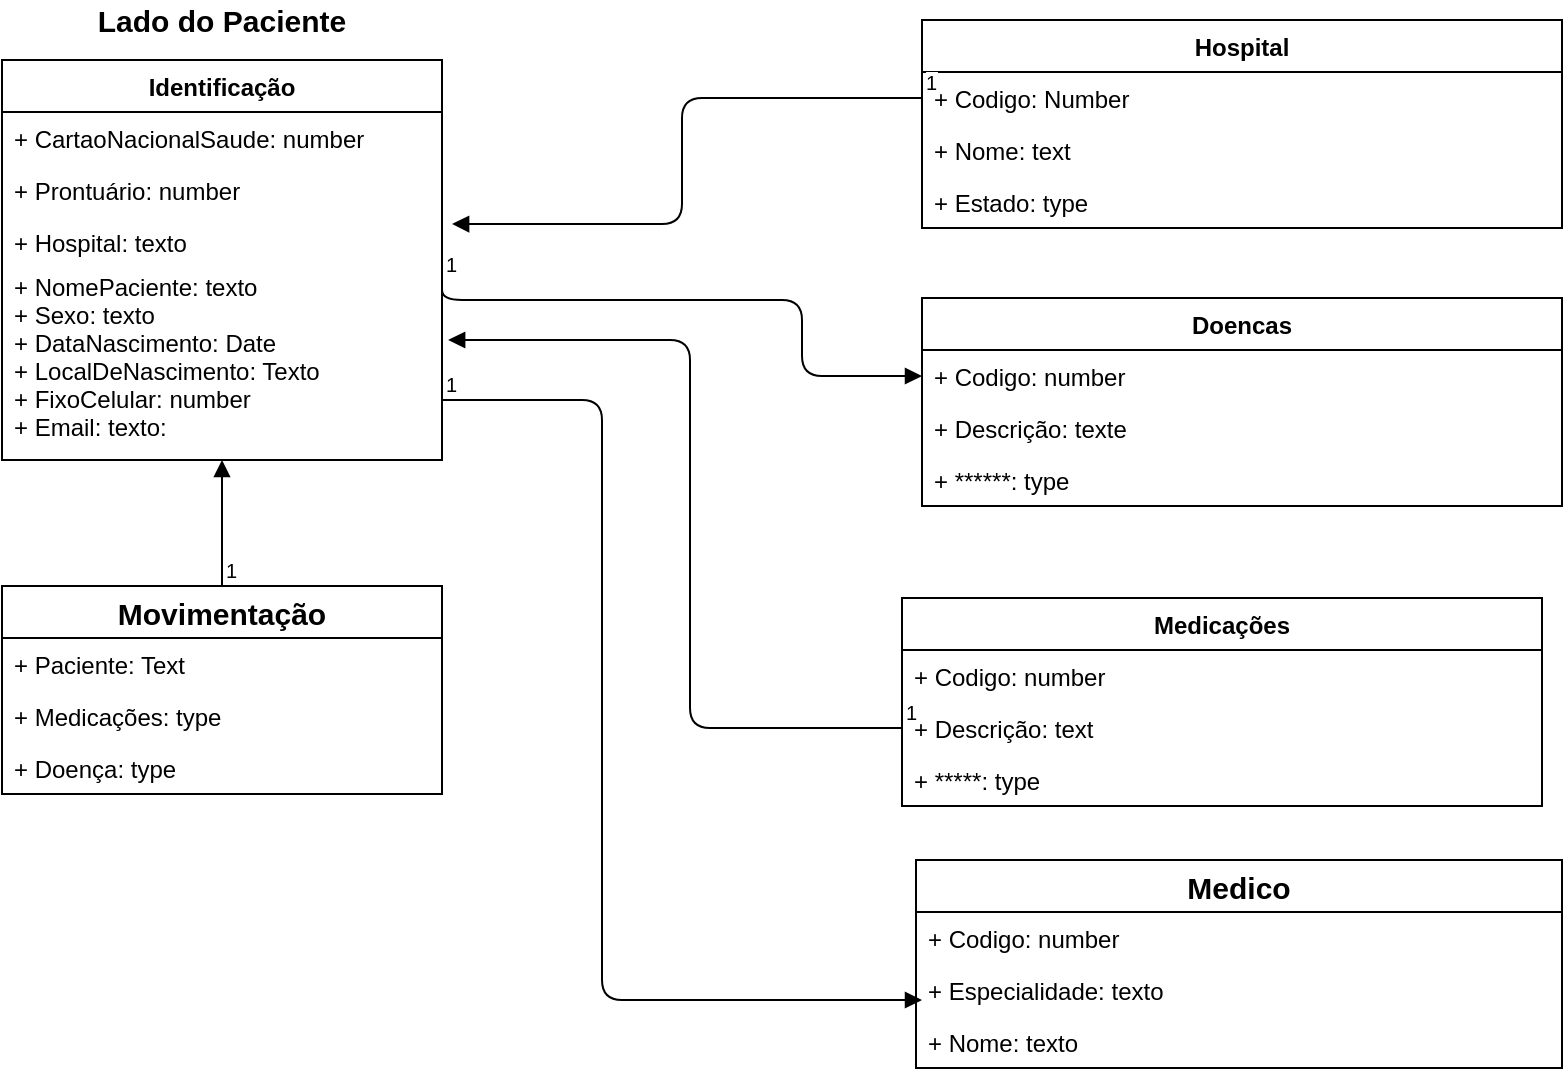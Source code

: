 <mxfile pages="1" version="11.2.3" type="github"><diagram id="y2B2J4YKwRYXzfxLjZQ5" name="Page-1"><mxGraphModel dx="868" dy="484" grid="1" gridSize="10" guides="1" tooltips="1" connect="1" arrows="1" fold="1" page="1" pageScale="1" pageWidth="827" pageHeight="1169" math="0" shadow="0"><root><mxCell id="0"/><mxCell id="1" parent="0"/><mxCell id="sqStQfroaWp81yyyR3iJ-1" value="Identificação" style="swimlane;fontStyle=1;childLayout=stackLayout;horizontal=1;startSize=26;fillColor=none;horizontalStack=0;resizeParent=1;resizeParentMax=0;resizeLast=0;collapsible=1;marginBottom=0;" parent="1" vertex="1"><mxGeometry x="40" y="40" width="220" height="200" as="geometry"/></mxCell><mxCell id="sqStQfroaWp81yyyR3iJ-2" value="+ CartaoNacionalSaude: number" style="text;strokeColor=none;fillColor=none;align=left;verticalAlign=top;spacingLeft=4;spacingRight=4;overflow=hidden;rotatable=0;points=[[0,0.5],[1,0.5]];portConstraint=eastwest;" parent="sqStQfroaWp81yyyR3iJ-1" vertex="1"><mxGeometry y="26" width="220" height="26" as="geometry"/></mxCell><mxCell id="sqStQfroaWp81yyyR3iJ-3" value="+ Prontuário: number" style="text;strokeColor=none;fillColor=none;align=left;verticalAlign=top;spacingLeft=4;spacingRight=4;overflow=hidden;rotatable=0;points=[[0,0.5],[1,0.5]];portConstraint=eastwest;" parent="sqStQfroaWp81yyyR3iJ-1" vertex="1"><mxGeometry y="52" width="220" height="26" as="geometry"/></mxCell><mxCell id="sqStQfroaWp81yyyR3iJ-4" value="+ Hospital: texto" style="text;strokeColor=none;fillColor=none;align=left;verticalAlign=top;spacingLeft=4;spacingRight=4;overflow=hidden;rotatable=0;points=[[0,0.5],[1,0.5]];portConstraint=eastwest;" parent="sqStQfroaWp81yyyR3iJ-1" vertex="1"><mxGeometry y="78" width="220" height="22" as="geometry"/></mxCell><mxCell id="sqStQfroaWp81yyyR3iJ-5" value="+ NomePaciente: texto&#10;+ Sexo: texto&#10;+ DataNascimento: Date&#10;+ LocalDeNascimento: Texto&#10;+ FixoCelular: number&#10;+ Email: texto:" style="text;strokeColor=none;fillColor=none;align=left;verticalAlign=top;spacingLeft=4;spacingRight=4;overflow=hidden;rotatable=0;points=[[0,0.5],[1,0.5]];portConstraint=eastwest;" parent="sqStQfroaWp81yyyR3iJ-1" vertex="1"><mxGeometry y="100" width="220" height="100" as="geometry"/></mxCell><mxCell id="sqStQfroaWp81yyyR3iJ-6" value="Hospital" style="swimlane;fontStyle=1;childLayout=stackLayout;horizontal=1;startSize=26;fillColor=none;horizontalStack=0;resizeParent=1;resizeParentMax=0;resizeLast=0;collapsible=1;marginBottom=0;" parent="1" vertex="1"><mxGeometry x="500" y="20" width="320" height="104" as="geometry"/></mxCell><mxCell id="sqStQfroaWp81yyyR3iJ-7" value="+ Codigo: Number" style="text;strokeColor=none;fillColor=none;align=left;verticalAlign=top;spacingLeft=4;spacingRight=4;overflow=hidden;rotatable=0;points=[[0,0.5],[1,0.5]];portConstraint=eastwest;" parent="sqStQfroaWp81yyyR3iJ-6" vertex="1"><mxGeometry y="26" width="320" height="26" as="geometry"/></mxCell><mxCell id="sqStQfroaWp81yyyR3iJ-8" value="+ Nome: text" style="text;strokeColor=none;fillColor=none;align=left;verticalAlign=top;spacingLeft=4;spacingRight=4;overflow=hidden;rotatable=0;points=[[0,0.5],[1,0.5]];portConstraint=eastwest;" parent="sqStQfroaWp81yyyR3iJ-6" vertex="1"><mxGeometry y="52" width="320" height="26" as="geometry"/></mxCell><mxCell id="sqStQfroaWp81yyyR3iJ-9" value="+ Estado: type" style="text;strokeColor=none;fillColor=none;align=left;verticalAlign=top;spacingLeft=4;spacingRight=4;overflow=hidden;rotatable=0;points=[[0,0.5],[1,0.5]];portConstraint=eastwest;" parent="sqStQfroaWp81yyyR3iJ-6" vertex="1"><mxGeometry y="78" width="320" height="26" as="geometry"/></mxCell><mxCell id="sqStQfroaWp81yyyR3iJ-10" value="Doencas" style="swimlane;fontStyle=1;childLayout=stackLayout;horizontal=1;startSize=26;fillColor=none;horizontalStack=0;resizeParent=1;resizeParentMax=0;resizeLast=0;collapsible=1;marginBottom=0;" parent="1" vertex="1"><mxGeometry x="500" y="159" width="320" height="104" as="geometry"/></mxCell><mxCell id="sqStQfroaWp81yyyR3iJ-11" value="+ Codigo: number" style="text;strokeColor=none;fillColor=none;align=left;verticalAlign=top;spacingLeft=4;spacingRight=4;overflow=hidden;rotatable=0;points=[[0,0.5],[1,0.5]];portConstraint=eastwest;" parent="sqStQfroaWp81yyyR3iJ-10" vertex="1"><mxGeometry y="26" width="320" height="26" as="geometry"/></mxCell><mxCell id="sqStQfroaWp81yyyR3iJ-12" value="+ Descrição: texte" style="text;strokeColor=none;fillColor=none;align=left;verticalAlign=top;spacingLeft=4;spacingRight=4;overflow=hidden;rotatable=0;points=[[0,0.5],[1,0.5]];portConstraint=eastwest;" parent="sqStQfroaWp81yyyR3iJ-10" vertex="1"><mxGeometry y="52" width="320" height="26" as="geometry"/></mxCell><mxCell id="sqStQfroaWp81yyyR3iJ-13" value="+ ******: type" style="text;strokeColor=none;fillColor=none;align=left;verticalAlign=top;spacingLeft=4;spacingRight=4;overflow=hidden;rotatable=0;points=[[0,0.5],[1,0.5]];portConstraint=eastwest;" parent="sqStQfroaWp81yyyR3iJ-10" vertex="1"><mxGeometry y="78" width="320" height="26" as="geometry"/></mxCell><mxCell id="sqStQfroaWp81yyyR3iJ-14" value="Medicações" style="swimlane;fontStyle=1;childLayout=stackLayout;horizontal=1;startSize=26;fillColor=none;horizontalStack=0;resizeParent=1;resizeParentMax=0;resizeLast=0;collapsible=1;marginBottom=0;" parent="1" vertex="1"><mxGeometry x="490" y="309" width="320" height="104" as="geometry"/></mxCell><mxCell id="sqStQfroaWp81yyyR3iJ-15" value="+ Codigo: number" style="text;strokeColor=none;fillColor=none;align=left;verticalAlign=top;spacingLeft=4;spacingRight=4;overflow=hidden;rotatable=0;points=[[0,0.5],[1,0.5]];portConstraint=eastwest;" parent="sqStQfroaWp81yyyR3iJ-14" vertex="1"><mxGeometry y="26" width="320" height="26" as="geometry"/></mxCell><mxCell id="sqStQfroaWp81yyyR3iJ-16" value="+ Descrição: text" style="text;strokeColor=none;fillColor=none;align=left;verticalAlign=top;spacingLeft=4;spacingRight=4;overflow=hidden;rotatable=0;points=[[0,0.5],[1,0.5]];portConstraint=eastwest;" parent="sqStQfroaWp81yyyR3iJ-14" vertex="1"><mxGeometry y="52" width="320" height="26" as="geometry"/></mxCell><mxCell id="sqStQfroaWp81yyyR3iJ-17" value="+ *****: type" style="text;strokeColor=none;fillColor=none;align=left;verticalAlign=top;spacingLeft=4;spacingRight=4;overflow=hidden;rotatable=0;points=[[0,0.5],[1,0.5]];portConstraint=eastwest;" parent="sqStQfroaWp81yyyR3iJ-14" vertex="1"><mxGeometry y="78" width="320" height="26" as="geometry"/></mxCell><mxCell id="sqStQfroaWp81yyyR3iJ-18" value="" style="endArrow=block;endFill=1;html=1;edgeStyle=orthogonalEdgeStyle;align=left;verticalAlign=top;exitX=0;exitY=0.5;exitDx=0;exitDy=0;entryX=1.014;entryY=0.4;entryDx=0;entryDy=0;entryPerimeter=0;" parent="1" source="sqStQfroaWp81yyyR3iJ-16" target="sqStQfroaWp81yyyR3iJ-5" edge="1"><mxGeometry x="-1" relative="1" as="geometry"><mxPoint x="40" y="440" as="sourcePoint"/><mxPoint x="200" y="440" as="targetPoint"/><Array as="points"><mxPoint x="384" y="374"/><mxPoint x="384" y="180"/></Array></mxGeometry></mxCell><mxCell id="sqStQfroaWp81yyyR3iJ-19" value="1" style="resizable=0;html=1;align=left;verticalAlign=bottom;labelBackgroundColor=#ffffff;fontSize=10;" parent="sqStQfroaWp81yyyR3iJ-18" connectable="0" vertex="1"><mxGeometry x="-1" relative="1" as="geometry"/></mxCell><mxCell id="sqStQfroaWp81yyyR3iJ-22" value="" style="endArrow=block;endFill=1;html=1;edgeStyle=orthogonalEdgeStyle;align=left;verticalAlign=top;exitX=0;exitY=0.5;exitDx=0;exitDy=0;entryX=1.023;entryY=1.154;entryDx=0;entryDy=0;entryPerimeter=0;" parent="1" source="sqStQfroaWp81yyyR3iJ-7" target="sqStQfroaWp81yyyR3iJ-3" edge="1"><mxGeometry x="-1" relative="1" as="geometry"><mxPoint x="480" y="114" as="sourcePoint"/><mxPoint x="268" y="-80" as="targetPoint"/></mxGeometry></mxCell><mxCell id="sqStQfroaWp81yyyR3iJ-23" value="1" style="resizable=0;html=1;align=left;verticalAlign=bottom;labelBackgroundColor=#ffffff;fontSize=10;" parent="sqStQfroaWp81yyyR3iJ-22" connectable="0" vertex="1"><mxGeometry x="-1" relative="1" as="geometry"/></mxCell><mxCell id="sqStQfroaWp81yyyR3iJ-24" value="Lado do Paciente" style="text;html=1;strokeColor=none;fillColor=none;align=center;verticalAlign=middle;whiteSpace=wrap;rounded=0;fontStyle=1;fontSize=15;" parent="1" vertex="1"><mxGeometry x="40" y="10" width="220" height="20" as="geometry"/></mxCell><mxCell id="sqStQfroaWp81yyyR3iJ-25" value="Movimentação" style="swimlane;fontStyle=1;childLayout=stackLayout;horizontal=1;startSize=26;fillColor=none;horizontalStack=0;resizeParent=1;resizeParentMax=0;resizeLast=0;collapsible=1;marginBottom=0;fontSize=15;" parent="1" vertex="1"><mxGeometry x="40" y="303" width="220" height="104" as="geometry"/></mxCell><mxCell id="sqStQfroaWp81yyyR3iJ-26" value="+ Paciente: Text" style="text;strokeColor=none;fillColor=none;align=left;verticalAlign=top;spacingLeft=4;spacingRight=4;overflow=hidden;rotatable=0;points=[[0,0.5],[1,0.5]];portConstraint=eastwest;" parent="sqStQfroaWp81yyyR3iJ-25" vertex="1"><mxGeometry y="26" width="220" height="26" as="geometry"/></mxCell><mxCell id="sqStQfroaWp81yyyR3iJ-27" value="+ Medicações: type" style="text;strokeColor=none;fillColor=none;align=left;verticalAlign=top;spacingLeft=4;spacingRight=4;overflow=hidden;rotatable=0;points=[[0,0.5],[1,0.5]];portConstraint=eastwest;" parent="sqStQfroaWp81yyyR3iJ-25" vertex="1"><mxGeometry y="52" width="220" height="26" as="geometry"/></mxCell><mxCell id="sqStQfroaWp81yyyR3iJ-28" value="+ Doença: type" style="text;strokeColor=none;fillColor=none;align=left;verticalAlign=top;spacingLeft=4;spacingRight=4;overflow=hidden;rotatable=0;points=[[0,0.5],[1,0.5]];portConstraint=eastwest;" parent="sqStQfroaWp81yyyR3iJ-25" vertex="1"><mxGeometry y="78" width="220" height="26" as="geometry"/></mxCell><mxCell id="sqStQfroaWp81yyyR3iJ-29" value="Medico" style="swimlane;fontStyle=1;childLayout=stackLayout;horizontal=1;startSize=26;fillColor=none;horizontalStack=0;resizeParent=1;resizeParentMax=0;resizeLast=0;collapsible=1;marginBottom=0;fontSize=15;" parent="1" vertex="1"><mxGeometry x="497" y="440" width="323" height="104" as="geometry"/></mxCell><mxCell id="sqStQfroaWp81yyyR3iJ-30" value="+ Codigo: number" style="text;strokeColor=none;fillColor=none;align=left;verticalAlign=top;spacingLeft=4;spacingRight=4;overflow=hidden;rotatable=0;points=[[0,0.5],[1,0.5]];portConstraint=eastwest;" parent="sqStQfroaWp81yyyR3iJ-29" vertex="1"><mxGeometry y="26" width="323" height="26" as="geometry"/></mxCell><mxCell id="sqStQfroaWp81yyyR3iJ-31" value="+ Especialidade: texto" style="text;strokeColor=none;fillColor=none;align=left;verticalAlign=top;spacingLeft=4;spacingRight=4;overflow=hidden;rotatable=0;points=[[0,0.5],[1,0.5]];portConstraint=eastwest;" parent="sqStQfroaWp81yyyR3iJ-29" vertex="1"><mxGeometry y="52" width="323" height="26" as="geometry"/></mxCell><mxCell id="sqStQfroaWp81yyyR3iJ-32" value="+ Nome: texto" style="text;strokeColor=none;fillColor=none;align=left;verticalAlign=top;spacingLeft=4;spacingRight=4;overflow=hidden;rotatable=0;points=[[0,0.5],[1,0.5]];portConstraint=eastwest;" parent="sqStQfroaWp81yyyR3iJ-29" vertex="1"><mxGeometry y="78" width="323" height="26" as="geometry"/></mxCell><mxCell id="sqStQfroaWp81yyyR3iJ-33" value="" style="endArrow=block;endFill=1;html=1;edgeStyle=orthogonalEdgeStyle;align=left;verticalAlign=top;fontSize=15;entryX=0;entryY=0.5;entryDx=0;entryDy=0;" parent="1" target="sqStQfroaWp81yyyR3iJ-11" edge="1"><mxGeometry x="-1" relative="1" as="geometry"><mxPoint x="260" y="150" as="sourcePoint"/><mxPoint x="420" y="150" as="targetPoint"/><Array as="points"><mxPoint x="260" y="160"/><mxPoint x="440" y="160"/><mxPoint x="440" y="198"/></Array></mxGeometry></mxCell><mxCell id="sqStQfroaWp81yyyR3iJ-34" value="1" style="resizable=0;html=1;align=left;verticalAlign=bottom;labelBackgroundColor=#ffffff;fontSize=10;" parent="sqStQfroaWp81yyyR3iJ-33" connectable="0" vertex="1"><mxGeometry x="-1" relative="1" as="geometry"/></mxCell><mxCell id="sqStQfroaWp81yyyR3iJ-35" value="" style="endArrow=block;endFill=1;html=1;edgeStyle=orthogonalEdgeStyle;align=left;verticalAlign=top;fontSize=15;" parent="1" edge="1"><mxGeometry x="-1" relative="1" as="geometry"><mxPoint x="260" y="210" as="sourcePoint"/><mxPoint x="500" y="510" as="targetPoint"/><Array as="points"><mxPoint x="340" y="210"/><mxPoint x="340" y="510"/></Array></mxGeometry></mxCell><mxCell id="sqStQfroaWp81yyyR3iJ-36" value="1" style="resizable=0;html=1;align=left;verticalAlign=bottom;labelBackgroundColor=#ffffff;fontSize=10;" parent="sqStQfroaWp81yyyR3iJ-35" connectable="0" vertex="1"><mxGeometry x="-1" relative="1" as="geometry"/></mxCell><mxCell id="sqStQfroaWp81yyyR3iJ-37" value="" style="endArrow=block;endFill=1;html=1;edgeStyle=orthogonalEdgeStyle;align=left;verticalAlign=top;fontSize=15;" parent="1" source="sqStQfroaWp81yyyR3iJ-25" edge="1"><mxGeometry x="-1" relative="1" as="geometry"><mxPoint x="150" y="143" as="sourcePoint"/><mxPoint x="150" y="240" as="targetPoint"/></mxGeometry></mxCell><mxCell id="sqStQfroaWp81yyyR3iJ-38" value="1" style="resizable=0;html=1;align=left;verticalAlign=bottom;labelBackgroundColor=#ffffff;fontSize=10;" parent="sqStQfroaWp81yyyR3iJ-37" connectable="0" vertex="1"><mxGeometry x="-1" relative="1" as="geometry"/></mxCell></root></mxGraphModel></diagram></mxfile>